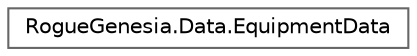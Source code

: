 digraph "Graphical Class Hierarchy"
{
 // LATEX_PDF_SIZE
  bgcolor="transparent";
  edge [fontname=Helvetica,fontsize=10,labelfontname=Helvetica,labelfontsize=10];
  node [fontname=Helvetica,fontsize=10,shape=box,height=0.2,width=0.4];
  rankdir="LR";
  Node0 [label="RogueGenesia.Data.EquipmentData",height=0.2,width=0.4,color="grey40", fillcolor="white", style="filled",URL="$class_rogue_genesia_1_1_data_1_1_equipment_data.html",tooltip=" "];
}
